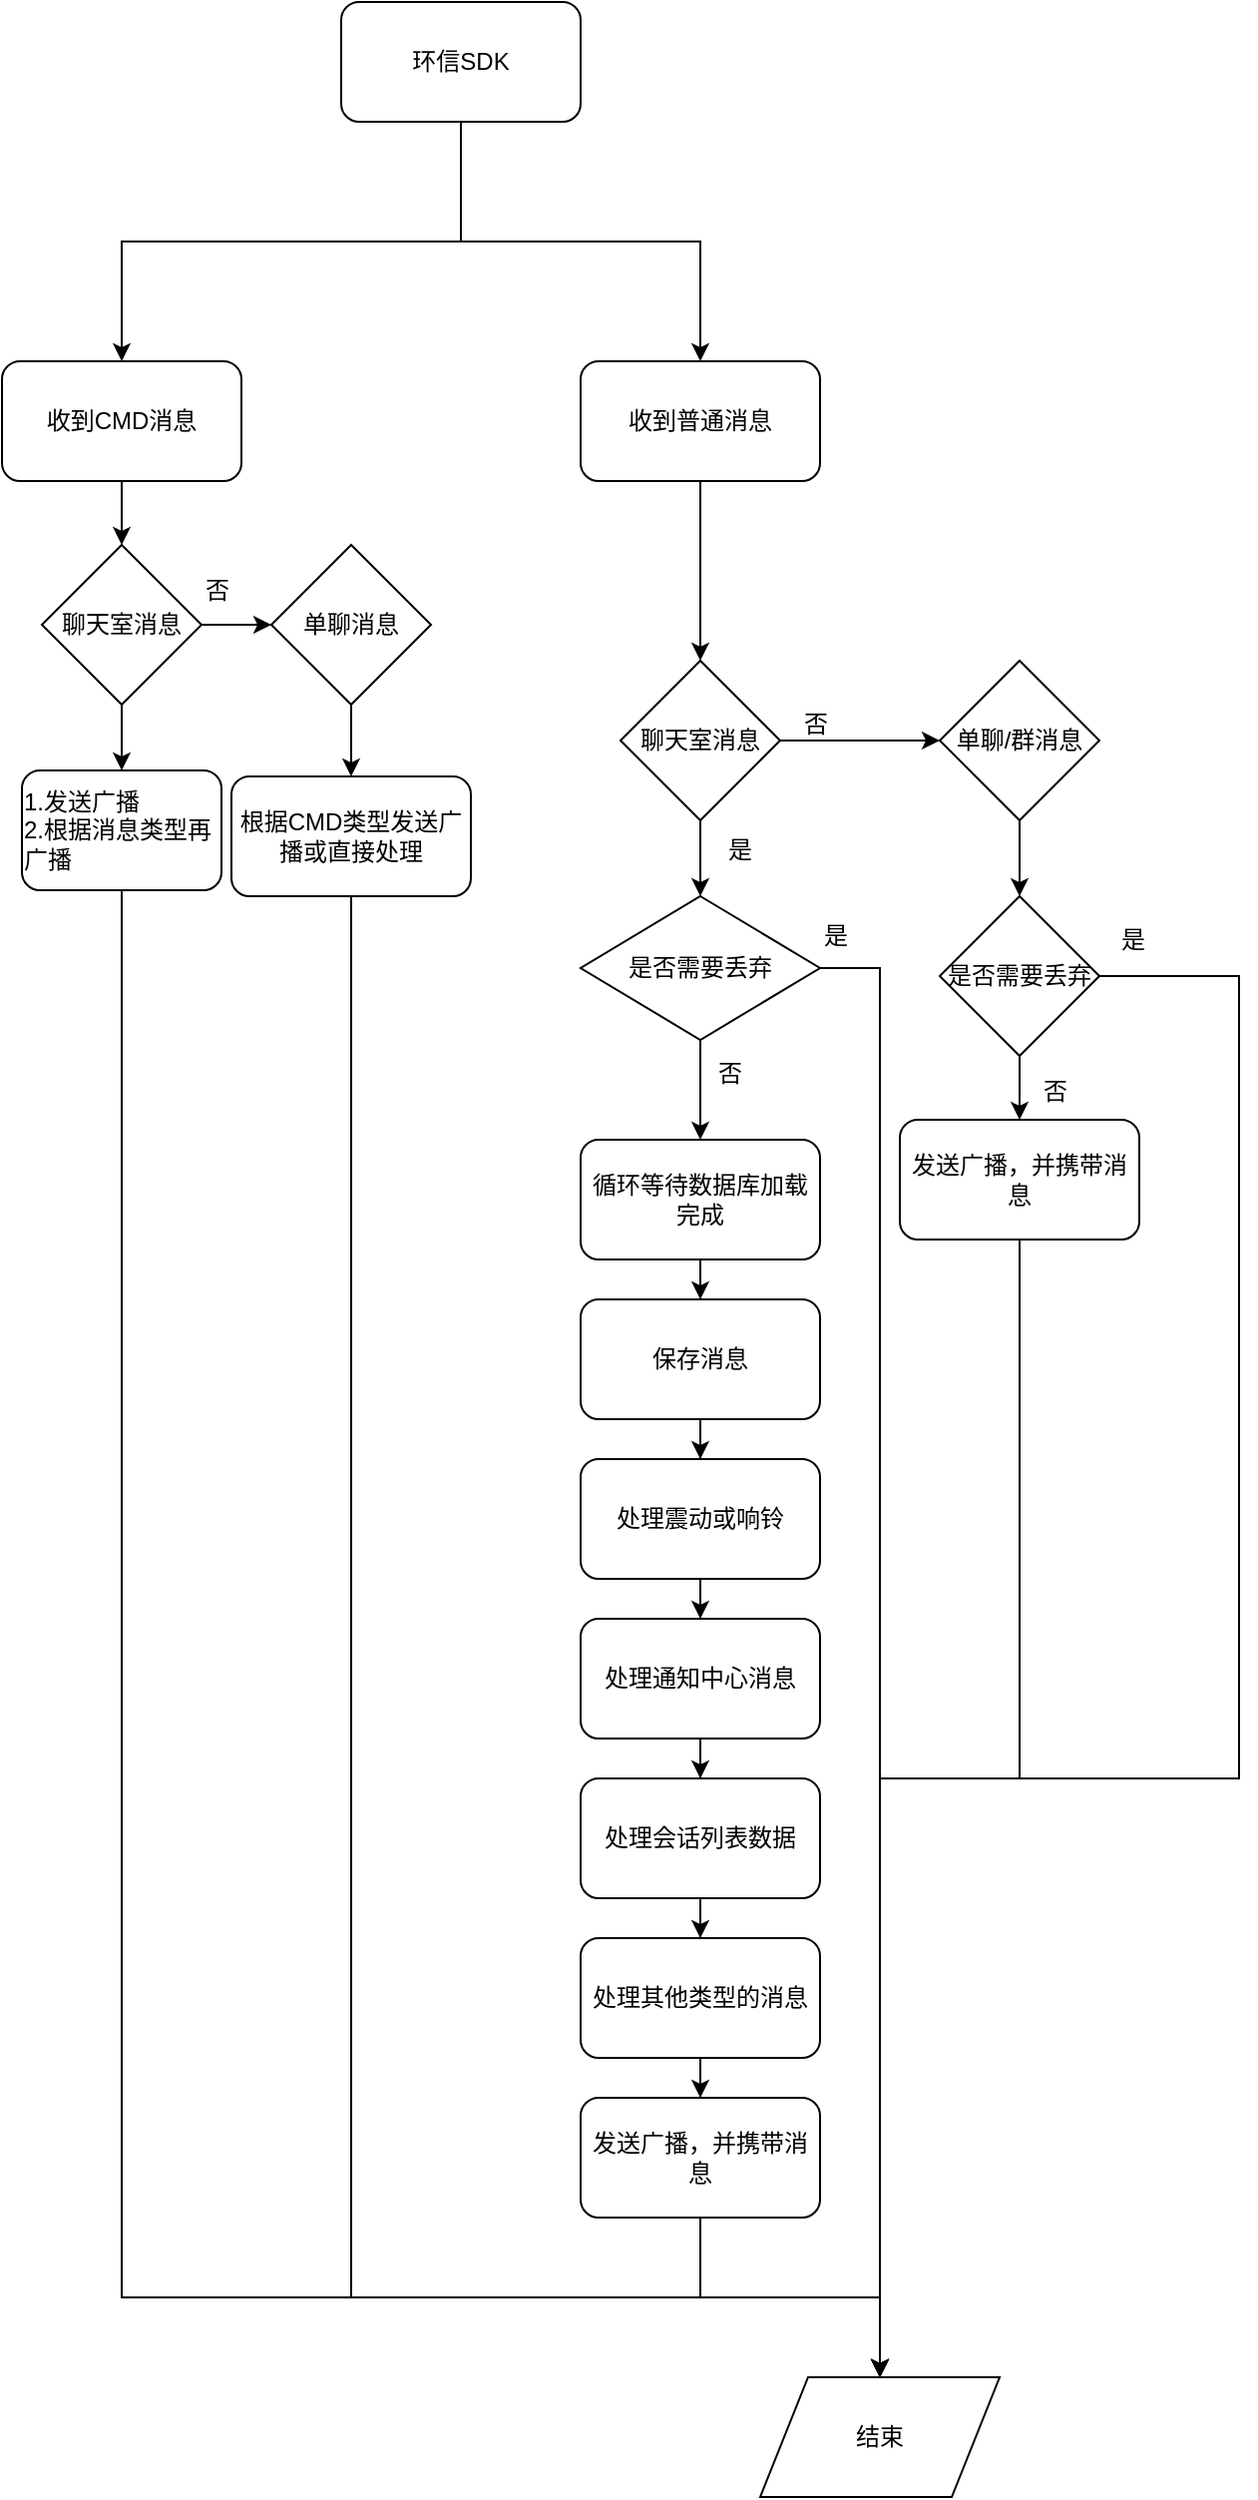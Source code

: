 <mxfile version="10.7.5" type="github"><diagram id="NcECU5TSmNmx2cLlhsCo" name="第 1 页"><mxGraphModel dx="829" dy="641" grid="1" gridSize="10" guides="1" tooltips="1" connect="1" arrows="1" fold="1" page="1" pageScale="1" pageWidth="2339" pageHeight="3300" math="0" shadow="0"><root><mxCell id="0"/><mxCell id="1" parent="0"/><mxCell id="Sr0eBvTjD2BraGVWf_14-3" value="" style="edgeStyle=orthogonalEdgeStyle;rounded=0;orthogonalLoop=1;jettySize=auto;html=1;" parent="1" source="Sr0eBvTjD2BraGVWf_14-1" target="Sr0eBvTjD2BraGVWf_14-2" edge="1"><mxGeometry relative="1" as="geometry"/></mxCell><mxCell id="Sr0eBvTjD2BraGVWf_14-7" value="" style="edgeStyle=orthogonalEdgeStyle;rounded=0;orthogonalLoop=1;jettySize=auto;html=1;" parent="1" source="Sr0eBvTjD2BraGVWf_14-1" target="Sr0eBvTjD2BraGVWf_14-6" edge="1"><mxGeometry relative="1" as="geometry"><Array as="points"><mxPoint x="310" y="300"/><mxPoint x="140" y="300"/></Array></mxGeometry></mxCell><mxCell id="Sr0eBvTjD2BraGVWf_14-1" value="环信SDK" style="rounded=1;whiteSpace=wrap;html=1;" parent="1" vertex="1"><mxGeometry x="250" y="180" width="120" height="60" as="geometry"/></mxCell><mxCell id="XzGVOf4nn08HLkvhCrBs-48" value="" style="edgeStyle=orthogonalEdgeStyle;rounded=0;orthogonalLoop=1;jettySize=auto;html=1;entryX=0.5;entryY=0;entryDx=0;entryDy=0;" edge="1" parent="1" source="Sr0eBvTjD2BraGVWf_14-6" target="XzGVOf4nn08HLkvhCrBs-49"><mxGeometry relative="1" as="geometry"><mxPoint x="200" y="500" as="targetPoint"/></mxGeometry></mxCell><mxCell id="Sr0eBvTjD2BraGVWf_14-6" value="收到CMD消息" style="rounded=1;whiteSpace=wrap;html=1;" parent="1" vertex="1"><mxGeometry x="80" y="360" width="120" height="60" as="geometry"/></mxCell><mxCell id="XzGVOf4nn08HLkvhCrBs-2" value="" style="edgeStyle=orthogonalEdgeStyle;rounded=0;orthogonalLoop=1;jettySize=auto;html=1;entryX=0.5;entryY=0;entryDx=0;entryDy=0;" edge="1" parent="1" source="Sr0eBvTjD2BraGVWf_14-2" target="XzGVOf4nn08HLkvhCrBs-3"><mxGeometry relative="1" as="geometry"><mxPoint x="430" y="500" as="targetPoint"/></mxGeometry></mxCell><mxCell id="Sr0eBvTjD2BraGVWf_14-2" value="收到普通消息" style="rounded=1;whiteSpace=wrap;html=1;" parent="1" vertex="1"><mxGeometry x="370" y="360" width="120" height="60" as="geometry"/></mxCell><mxCell id="XzGVOf4nn08HLkvhCrBs-5" value="" style="edgeStyle=orthogonalEdgeStyle;rounded=0;orthogonalLoop=1;jettySize=auto;html=1;" edge="1" parent="1" source="XzGVOf4nn08HLkvhCrBs-3" target="XzGVOf4nn08HLkvhCrBs-4"><mxGeometry relative="1" as="geometry"/></mxCell><mxCell id="XzGVOf4nn08HLkvhCrBs-22" style="edgeStyle=orthogonalEdgeStyle;rounded=0;orthogonalLoop=1;jettySize=auto;html=1;exitX=0.5;exitY=1;exitDx=0;exitDy=0;entryX=0.5;entryY=0;entryDx=0;entryDy=0;" edge="1" parent="1" source="XzGVOf4nn08HLkvhCrBs-3" target="XzGVOf4nn08HLkvhCrBs-21"><mxGeometry relative="1" as="geometry"/></mxCell><mxCell id="XzGVOf4nn08HLkvhCrBs-3" value="聊天室消息" style="rhombus;whiteSpace=wrap;html=1;" vertex="1" parent="1"><mxGeometry x="390" y="510" width="80" height="80" as="geometry"/></mxCell><mxCell id="XzGVOf4nn08HLkvhCrBs-16" style="edgeStyle=orthogonalEdgeStyle;rounded=0;orthogonalLoop=1;jettySize=auto;html=1;exitX=0.5;exitY=1;exitDx=0;exitDy=0;entryX=0.5;entryY=0;entryDx=0;entryDy=0;" edge="1" parent="1" source="XzGVOf4nn08HLkvhCrBs-4" target="XzGVOf4nn08HLkvhCrBs-6"><mxGeometry relative="1" as="geometry"/></mxCell><mxCell id="XzGVOf4nn08HLkvhCrBs-4" value="单聊/群消息" style="rhombus;whiteSpace=wrap;html=1;" vertex="1" parent="1"><mxGeometry x="550" y="510" width="80" height="80" as="geometry"/></mxCell><mxCell id="XzGVOf4nn08HLkvhCrBs-11" value="" style="edgeStyle=orthogonalEdgeStyle;rounded=0;orthogonalLoop=1;jettySize=auto;html=1;entryX=0.5;entryY=0;entryDx=0;entryDy=0;" edge="1" parent="1" source="XzGVOf4nn08HLkvhCrBs-6" target="XzGVOf4nn08HLkvhCrBs-18"><mxGeometry relative="1" as="geometry"><mxPoint x="590" y="830" as="targetPoint"/></mxGeometry></mxCell><mxCell id="XzGVOf4nn08HLkvhCrBs-20" style="edgeStyle=orthogonalEdgeStyle;rounded=0;orthogonalLoop=1;jettySize=auto;html=1;exitX=1;exitY=0.5;exitDx=0;exitDy=0;entryX=0.5;entryY=0;entryDx=0;entryDy=0;" edge="1" parent="1" source="XzGVOf4nn08HLkvhCrBs-6" target="XzGVOf4nn08HLkvhCrBs-13"><mxGeometry relative="1" as="geometry"><Array as="points"><mxPoint x="700" y="668"/><mxPoint x="700" y="1070"/><mxPoint x="520" y="1070"/></Array></mxGeometry></mxCell><mxCell id="XzGVOf4nn08HLkvhCrBs-6" value="是否需要丢弃" style="rhombus;whiteSpace=wrap;html=1;" vertex="1" parent="1"><mxGeometry x="550" y="628" width="80" height="80" as="geometry"/></mxCell><mxCell id="XzGVOf4nn08HLkvhCrBs-12" value="是" style="text;html=1;resizable=0;points=[];autosize=1;align=left;verticalAlign=top;spacingTop=-4;" vertex="1" parent="1"><mxGeometry x="639" y="640" width="30" height="20" as="geometry"/></mxCell><mxCell id="XzGVOf4nn08HLkvhCrBs-13" value="结束" style="shape=parallelogram;perimeter=parallelogramPerimeter;whiteSpace=wrap;html=1;" vertex="1" parent="1"><mxGeometry x="460" y="1370" width="120" height="60" as="geometry"/></mxCell><mxCell id="XzGVOf4nn08HLkvhCrBs-17" value="否" style="text;html=1;resizable=0;points=[];autosize=1;align=left;verticalAlign=top;spacingTop=-4;" vertex="1" parent="1"><mxGeometry x="600" y="716" width="30" height="20" as="geometry"/></mxCell><mxCell id="XzGVOf4nn08HLkvhCrBs-19" style="edgeStyle=orthogonalEdgeStyle;rounded=0;orthogonalLoop=1;jettySize=auto;html=1;exitX=0.5;exitY=1;exitDx=0;exitDy=0;entryX=0.5;entryY=0;entryDx=0;entryDy=0;" edge="1" parent="1" source="XzGVOf4nn08HLkvhCrBs-18" target="XzGVOf4nn08HLkvhCrBs-13"><mxGeometry relative="1" as="geometry"><Array as="points"><mxPoint x="590" y="1070"/><mxPoint x="520" y="1070"/></Array></mxGeometry></mxCell><mxCell id="XzGVOf4nn08HLkvhCrBs-18" value="发送广播，并携带消息" style="rounded=1;whiteSpace=wrap;html=1;" vertex="1" parent="1"><mxGeometry x="530" y="740" width="120" height="60" as="geometry"/></mxCell><mxCell id="XzGVOf4nn08HLkvhCrBs-26" value="" style="edgeStyle=orthogonalEdgeStyle;rounded=0;orthogonalLoop=1;jettySize=auto;html=1;entryX=0.5;entryY=0;entryDx=0;entryDy=0;" edge="1" parent="1" source="XzGVOf4nn08HLkvhCrBs-21" target="XzGVOf4nn08HLkvhCrBs-27"><mxGeometry relative="1" as="geometry"><mxPoint x="430" y="788" as="targetPoint"/></mxGeometry></mxCell><mxCell id="XzGVOf4nn08HLkvhCrBs-34" style="edgeStyle=orthogonalEdgeStyle;rounded=0;orthogonalLoop=1;jettySize=auto;html=1;exitX=1;exitY=0.5;exitDx=0;exitDy=0;entryX=0.5;entryY=0;entryDx=0;entryDy=0;" edge="1" parent="1" source="XzGVOf4nn08HLkvhCrBs-21" target="XzGVOf4nn08HLkvhCrBs-13"><mxGeometry relative="1" as="geometry"/></mxCell><mxCell id="XzGVOf4nn08HLkvhCrBs-21" value="是否需要丢弃" style="rhombus;whiteSpace=wrap;html=1;" vertex="1" parent="1"><mxGeometry x="370" y="628" width="120" height="72" as="geometry"/></mxCell><mxCell id="XzGVOf4nn08HLkvhCrBs-24" value="是" style="text;html=1;resizable=0;points=[];autosize=1;align=left;verticalAlign=top;spacingTop=-4;" vertex="1" parent="1"><mxGeometry x="490" y="638" width="30" height="20" as="geometry"/></mxCell><mxCell id="XzGVOf4nn08HLkvhCrBs-31" value="" style="edgeStyle=orthogonalEdgeStyle;rounded=0;orthogonalLoop=1;jettySize=auto;html=1;" edge="1" parent="1" source="XzGVOf4nn08HLkvhCrBs-27" target="XzGVOf4nn08HLkvhCrBs-30"><mxGeometry relative="1" as="geometry"/></mxCell><mxCell id="XzGVOf4nn08HLkvhCrBs-27" value="循环等待数据库加载完成" style="rounded=1;whiteSpace=wrap;html=1;" vertex="1" parent="1"><mxGeometry x="370" y="750" width="120" height="60" as="geometry"/></mxCell><mxCell id="XzGVOf4nn08HLkvhCrBs-33" value="" style="edgeStyle=orthogonalEdgeStyle;rounded=0;orthogonalLoop=1;jettySize=auto;html=1;" edge="1" parent="1" source="XzGVOf4nn08HLkvhCrBs-30" target="XzGVOf4nn08HLkvhCrBs-32"><mxGeometry relative="1" as="geometry"/></mxCell><mxCell id="XzGVOf4nn08HLkvhCrBs-30" value="保存消息" style="rounded=1;whiteSpace=wrap;html=1;" vertex="1" parent="1"><mxGeometry x="370" y="830" width="120" height="60" as="geometry"/></mxCell><mxCell id="XzGVOf4nn08HLkvhCrBs-37" value="" style="edgeStyle=orthogonalEdgeStyle;rounded=0;orthogonalLoop=1;jettySize=auto;html=1;" edge="1" parent="1" source="XzGVOf4nn08HLkvhCrBs-32" target="XzGVOf4nn08HLkvhCrBs-36"><mxGeometry relative="1" as="geometry"/></mxCell><mxCell id="XzGVOf4nn08HLkvhCrBs-32" value="处理震动或响铃" style="rounded=1;whiteSpace=wrap;html=1;" vertex="1" parent="1"><mxGeometry x="370" y="910" width="120" height="60" as="geometry"/></mxCell><mxCell id="XzGVOf4nn08HLkvhCrBs-39" value="" style="edgeStyle=orthogonalEdgeStyle;rounded=0;orthogonalLoop=1;jettySize=auto;html=1;" edge="1" parent="1" source="XzGVOf4nn08HLkvhCrBs-36" target="XzGVOf4nn08HLkvhCrBs-38"><mxGeometry relative="1" as="geometry"/></mxCell><mxCell id="XzGVOf4nn08HLkvhCrBs-36" value="处理通知中心消息" style="rounded=1;whiteSpace=wrap;html=1;" vertex="1" parent="1"><mxGeometry x="370" y="990" width="120" height="60" as="geometry"/></mxCell><mxCell id="XzGVOf4nn08HLkvhCrBs-41" value="" style="edgeStyle=orthogonalEdgeStyle;rounded=0;orthogonalLoop=1;jettySize=auto;html=1;" edge="1" parent="1" source="XzGVOf4nn08HLkvhCrBs-38" target="XzGVOf4nn08HLkvhCrBs-40"><mxGeometry relative="1" as="geometry"/></mxCell><mxCell id="XzGVOf4nn08HLkvhCrBs-38" value="处理会话列表数据" style="rounded=1;whiteSpace=wrap;html=1;" vertex="1" parent="1"><mxGeometry x="370" y="1070" width="120" height="60" as="geometry"/></mxCell><mxCell id="XzGVOf4nn08HLkvhCrBs-43" value="" style="edgeStyle=orthogonalEdgeStyle;rounded=0;orthogonalLoop=1;jettySize=auto;html=1;" edge="1" parent="1" source="XzGVOf4nn08HLkvhCrBs-40" target="XzGVOf4nn08HLkvhCrBs-42"><mxGeometry relative="1" as="geometry"/></mxCell><mxCell id="XzGVOf4nn08HLkvhCrBs-40" value="处理其他类型的消息" style="rounded=1;whiteSpace=wrap;html=1;" vertex="1" parent="1"><mxGeometry x="370" y="1150" width="120" height="60" as="geometry"/></mxCell><mxCell id="XzGVOf4nn08HLkvhCrBs-46" style="edgeStyle=orthogonalEdgeStyle;rounded=0;orthogonalLoop=1;jettySize=auto;html=1;exitX=0.5;exitY=1;exitDx=0;exitDy=0;entryX=0.5;entryY=0;entryDx=0;entryDy=0;" edge="1" parent="1" source="XzGVOf4nn08HLkvhCrBs-42" target="XzGVOf4nn08HLkvhCrBs-13"><mxGeometry relative="1" as="geometry"/></mxCell><mxCell id="XzGVOf4nn08HLkvhCrBs-42" value="发送广播，并携带消息" style="rounded=1;whiteSpace=wrap;html=1;" vertex="1" parent="1"><mxGeometry x="370" y="1230" width="120" height="60" as="geometry"/></mxCell><mxCell id="XzGVOf4nn08HLkvhCrBs-28" value="否" style="text;html=1;resizable=0;points=[];autosize=1;align=left;verticalAlign=top;spacingTop=-4;" vertex="1" parent="1"><mxGeometry x="480" y="532" width="30" height="20" as="geometry"/></mxCell><mxCell id="XzGVOf4nn08HLkvhCrBs-29" value="是" style="text;html=1;resizable=0;points=[];autosize=1;align=left;verticalAlign=top;spacingTop=-4;" vertex="1" parent="1"><mxGeometry x="442" y="595" width="30" height="20" as="geometry"/></mxCell><mxCell id="XzGVOf4nn08HLkvhCrBs-35" value="否" style="text;html=1;resizable=0;points=[];autosize=1;align=left;verticalAlign=top;spacingTop=-4;" vertex="1" parent="1"><mxGeometry x="437" y="707" width="30" height="20" as="geometry"/></mxCell><mxCell id="XzGVOf4nn08HLkvhCrBs-51" value="" style="edgeStyle=orthogonalEdgeStyle;rounded=0;orthogonalLoop=1;jettySize=auto;html=1;" edge="1" parent="1" source="XzGVOf4nn08HLkvhCrBs-49" target="XzGVOf4nn08HLkvhCrBs-50"><mxGeometry relative="1" as="geometry"/></mxCell><mxCell id="XzGVOf4nn08HLkvhCrBs-58" value="" style="edgeStyle=orthogonalEdgeStyle;rounded=0;orthogonalLoop=1;jettySize=auto;html=1;entryX=0.5;entryY=0;entryDx=0;entryDy=0;" edge="1" parent="1" source="XzGVOf4nn08HLkvhCrBs-49" target="XzGVOf4nn08HLkvhCrBs-59"><mxGeometry relative="1" as="geometry"><mxPoint x="140" y="612" as="targetPoint"/></mxGeometry></mxCell><mxCell id="XzGVOf4nn08HLkvhCrBs-49" value="聊天室消息" style="rhombus;whiteSpace=wrap;html=1;" vertex="1" parent="1"><mxGeometry x="100" y="452" width="80" height="80" as="geometry"/></mxCell><mxCell id="XzGVOf4nn08HLkvhCrBs-50" value="单聊消息" style="rhombus;whiteSpace=wrap;html=1;" vertex="1" parent="1"><mxGeometry x="215" y="452" width="80" height="80" as="geometry"/></mxCell><mxCell id="XzGVOf4nn08HLkvhCrBs-52" value="否" style="text;html=1;resizable=0;points=[];autosize=1;align=left;verticalAlign=top;spacingTop=-4;" vertex="1" parent="1"><mxGeometry x="180" y="465" width="30" height="20" as="geometry"/></mxCell><mxCell id="XzGVOf4nn08HLkvhCrBs-61" style="edgeStyle=orthogonalEdgeStyle;rounded=0;orthogonalLoop=1;jettySize=auto;html=1;exitX=0.5;exitY=1;exitDx=0;exitDy=0;entryX=0.5;entryY=0;entryDx=0;entryDy=0;" edge="1" parent="1" source="XzGVOf4nn08HLkvhCrBs-55" target="XzGVOf4nn08HLkvhCrBs-13"><mxGeometry relative="1" as="geometry"><Array as="points"><mxPoint x="255" y="1330"/><mxPoint x="520" y="1330"/></Array></mxGeometry></mxCell><mxCell id="XzGVOf4nn08HLkvhCrBs-55" value="根据CMD类型发送广播或直接处理" style="rounded=1;whiteSpace=wrap;html=1;" vertex="1" parent="1"><mxGeometry x="195" y="568" width="120" height="60" as="geometry"/></mxCell><mxCell id="XzGVOf4nn08HLkvhCrBs-56" value="" style="edgeStyle=orthogonalEdgeStyle;rounded=0;orthogonalLoop=1;jettySize=auto;html=1;" edge="1" parent="1" source="XzGVOf4nn08HLkvhCrBs-50" target="XzGVOf4nn08HLkvhCrBs-55"><mxGeometry relative="1" as="geometry"><mxPoint x="255" y="532" as="sourcePoint"/><mxPoint x="260" y="630" as="targetPoint"/></mxGeometry></mxCell><mxCell id="XzGVOf4nn08HLkvhCrBs-60" style="edgeStyle=orthogonalEdgeStyle;rounded=0;orthogonalLoop=1;jettySize=auto;html=1;exitX=0.5;exitY=1;exitDx=0;exitDy=0;entryX=0.5;entryY=0;entryDx=0;entryDy=0;" edge="1" parent="1" source="XzGVOf4nn08HLkvhCrBs-59" target="XzGVOf4nn08HLkvhCrBs-13"><mxGeometry relative="1" as="geometry"><Array as="points"><mxPoint x="140" y="1330"/><mxPoint x="520" y="1330"/></Array></mxGeometry></mxCell><mxCell id="XzGVOf4nn08HLkvhCrBs-59" value="&lt;div style=&quot;text-align: left&quot;&gt;1.发送广播&lt;/div&gt;&lt;div style=&quot;text-align: left&quot;&gt;2.根据消息类型再广播&lt;/div&gt;" style="rounded=1;whiteSpace=wrap;html=1;" vertex="1" parent="1"><mxGeometry x="90" y="565" width="100" height="60" as="geometry"/></mxCell></root></mxGraphModel></diagram></mxfile>